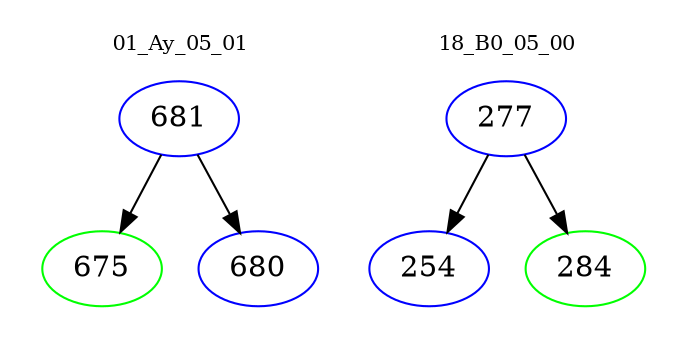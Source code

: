 digraph{
subgraph cluster_0 {
color = white
label = "01_Ay_05_01";
fontsize=10;
T0_681 [label="681", color="blue"]
T0_681 -> T0_675 [color="black"]
T0_675 [label="675", color="green"]
T0_681 -> T0_680 [color="black"]
T0_680 [label="680", color="blue"]
}
subgraph cluster_1 {
color = white
label = "18_B0_05_00";
fontsize=10;
T1_277 [label="277", color="blue"]
T1_277 -> T1_254 [color="black"]
T1_254 [label="254", color="blue"]
T1_277 -> T1_284 [color="black"]
T1_284 [label="284", color="green"]
}
}
